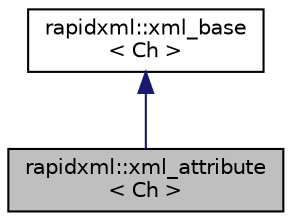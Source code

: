 digraph "rapidxml::xml_attribute&lt; Ch &gt;"
{
  edge [fontname="Helvetica",fontsize="10",labelfontname="Helvetica",labelfontsize="10"];
  node [fontname="Helvetica",fontsize="10",shape=record];
  Node0 [label="rapidxml::xml_attribute\l\< Ch \>",height=0.2,width=0.4,color="black", fillcolor="grey75", style="filled", fontcolor="black"];
  Node1 -> Node0 [dir="back",color="midnightblue",fontsize="10",style="solid",fontname="Helvetica"];
  Node1 [label="rapidxml::xml_base\l\< Ch \>",height=0.2,width=0.4,color="black", fillcolor="white", style="filled",URL="$classrapidxml_1_1xml__base.html"];
}
